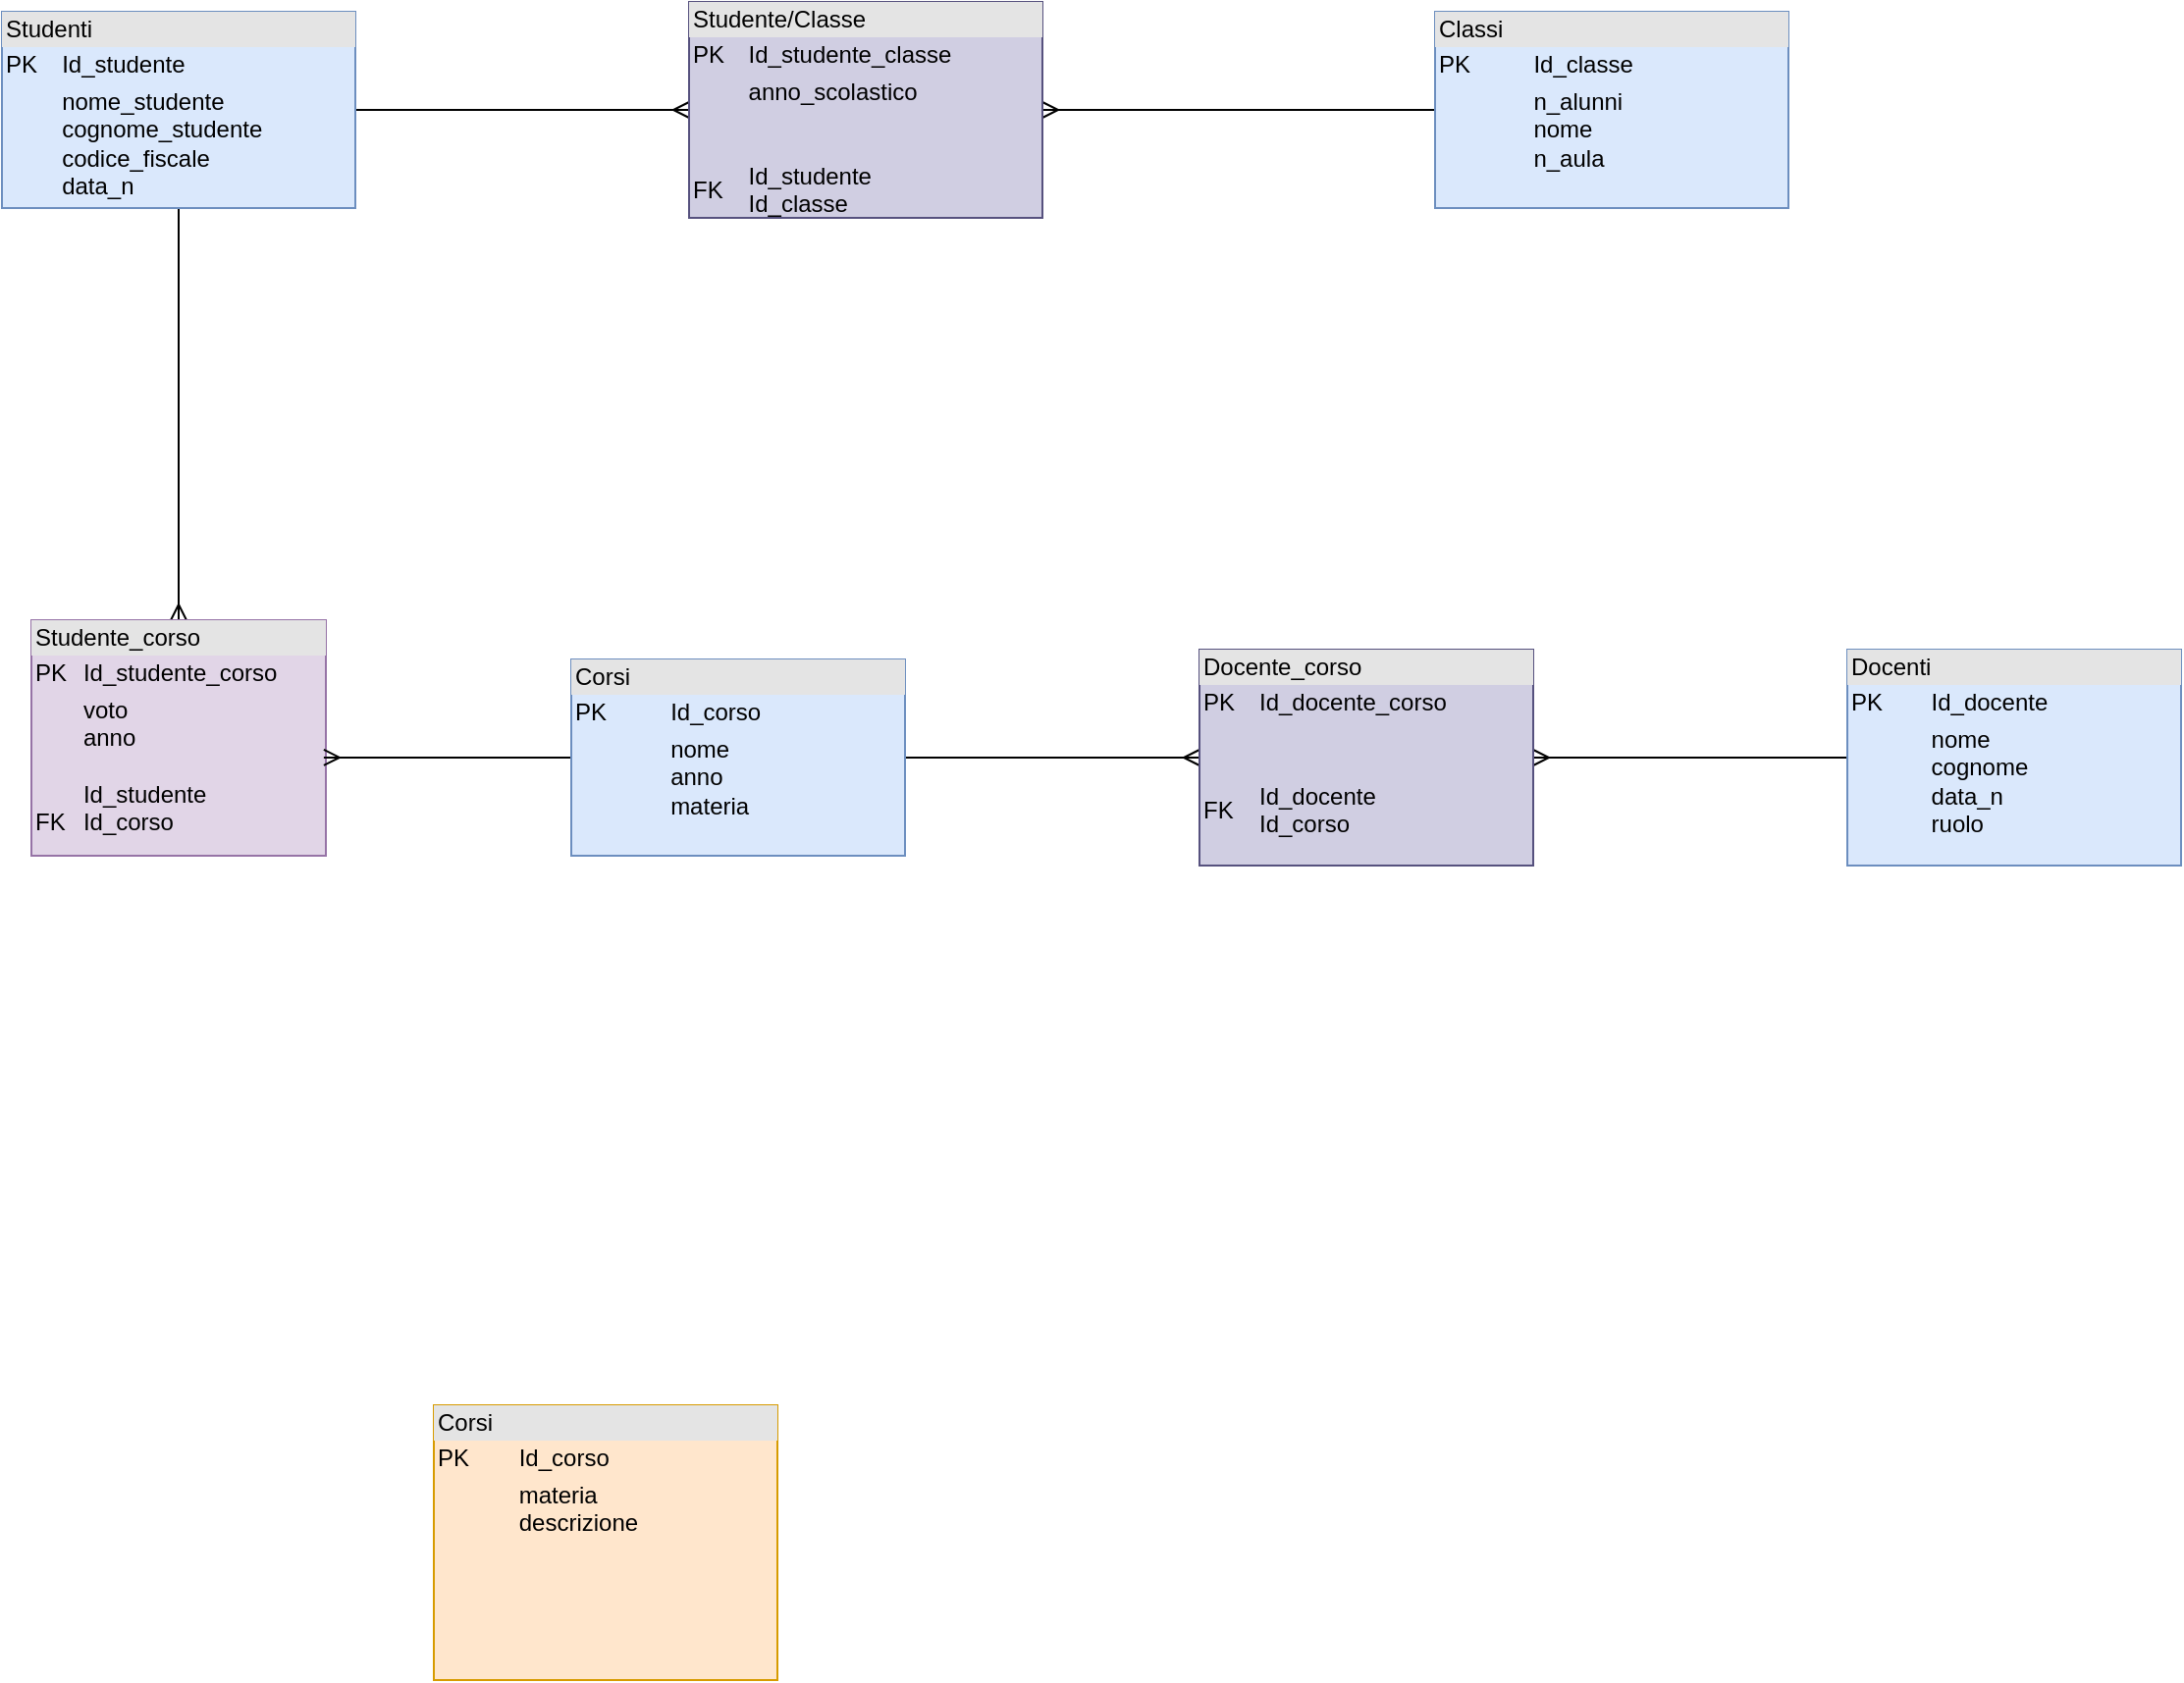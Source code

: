 <mxfile version="13.10.3" type="github">
  <diagram name="Page-1" id="e7e014a7-5840-1c2e-5031-d8a46d1fe8dd">
    <mxGraphModel dx="946" dy="614" grid="1" gridSize="10" guides="1" tooltips="1" connect="1" arrows="1" fold="1" page="1" pageScale="1" pageWidth="827" pageHeight="583" background="#ffffff" math="0" shadow="0">
      <root>
        <mxCell id="0" />
        <mxCell id="1" parent="0" />
        <mxCell id="XGreSY-CKSAOB5oWFE5o-63" style="edgeStyle=orthogonalEdgeStyle;rounded=0;orthogonalLoop=1;jettySize=auto;html=1;entryX=0;entryY=0.5;entryDx=0;entryDy=0;endArrow=ERmany;endFill=0;" edge="1" parent="1" source="XGreSY-CKSAOB5oWFE5o-41" target="XGreSY-CKSAOB5oWFE5o-62">
          <mxGeometry relative="1" as="geometry" />
        </mxCell>
        <mxCell id="XGreSY-CKSAOB5oWFE5o-67" style="edgeStyle=orthogonalEdgeStyle;rounded=0;orthogonalLoop=1;jettySize=auto;html=1;entryX=0.5;entryY=0;entryDx=0;entryDy=0;startArrow=none;startFill=0;endArrow=ERmany;endFill=0;" edge="1" parent="1" source="XGreSY-CKSAOB5oWFE5o-41" target="XGreSY-CKSAOB5oWFE5o-65">
          <mxGeometry relative="1" as="geometry" />
        </mxCell>
        <mxCell id="XGreSY-CKSAOB5oWFE5o-41" value="&lt;div style=&quot;box-sizing: border-box ; width: 100% ; background: #e4e4e4 ; padding: 2px&quot;&gt;Studenti&lt;/div&gt;&lt;table style=&quot;width: 100% ; font-size: 1em&quot; cellpadding=&quot;2&quot; cellspacing=&quot;0&quot;&gt;&lt;tbody&gt;&lt;tr&gt;&lt;td&gt;PK&lt;/td&gt;&lt;td&gt;Id_studente&lt;br&gt;&lt;/td&gt;&lt;/tr&gt;&lt;tr&gt;&lt;td&gt;&lt;br&gt;&lt;br&gt;&lt;/td&gt;&lt;td&gt;nome_studente&amp;nbsp;&lt;br&gt;cognome_studente&lt;br&gt;codice_fiscale&lt;br&gt;data_n&lt;br&gt;&lt;br&gt;&lt;br&gt;&lt;/td&gt;&lt;/tr&gt;&lt;/tbody&gt;&lt;/table&gt;" style="verticalAlign=top;align=left;overflow=fill;html=1;fillColor=#dae8fc;strokeColor=#6c8ebf;" vertex="1" parent="1">
          <mxGeometry x="70" y="90" width="180" height="100" as="geometry" />
        </mxCell>
        <mxCell id="XGreSY-CKSAOB5oWFE5o-64" style="edgeStyle=orthogonalEdgeStyle;rounded=0;orthogonalLoop=1;jettySize=auto;html=1;entryX=1;entryY=0.5;entryDx=0;entryDy=0;endArrow=ERmany;endFill=0;startArrow=none;startFill=0;" edge="1" parent="1" source="XGreSY-CKSAOB5oWFE5o-45" target="XGreSY-CKSAOB5oWFE5o-62">
          <mxGeometry relative="1" as="geometry" />
        </mxCell>
        <mxCell id="XGreSY-CKSAOB5oWFE5o-45" value="&lt;div style=&quot;box-sizing: border-box ; width: 100% ; background: #e4e4e4 ; padding: 2px&quot;&gt;Classi&lt;/div&gt;&lt;table style=&quot;width: 100% ; font-size: 1em&quot; cellpadding=&quot;2&quot; cellspacing=&quot;0&quot;&gt;&lt;tbody&gt;&lt;tr&gt;&lt;td&gt;PK&lt;/td&gt;&lt;td&gt;Id_classe&lt;br&gt;&lt;/td&gt;&lt;/tr&gt;&lt;tr&gt;&lt;td&gt;&lt;br&gt;&lt;br&gt;&lt;/td&gt;&lt;td&gt;n_alunni&lt;br&gt;nome&lt;br&gt;n_aula&lt;br&gt;&lt;br&gt;&lt;/td&gt;&lt;/tr&gt;&lt;/tbody&gt;&lt;/table&gt;" style="verticalAlign=top;align=left;overflow=fill;html=1;fillColor=#dae8fc;strokeColor=#6c8ebf;" vertex="1" parent="1">
          <mxGeometry x="800" y="90" width="180" height="100" as="geometry" />
        </mxCell>
        <mxCell id="XGreSY-CKSAOB5oWFE5o-55" value="&lt;div style=&quot;box-sizing: border-box ; width: 100% ; background: #e4e4e4 ; padding: 2px&quot;&gt;Corsi&lt;/div&gt;&lt;table style=&quot;width: 100% ; font-size: 1em&quot; cellpadding=&quot;2&quot; cellspacing=&quot;0&quot;&gt;&lt;tbody&gt;&lt;tr&gt;&lt;td&gt;PK&lt;/td&gt;&lt;td&gt;Id_corso&lt;br&gt;&lt;/td&gt;&lt;/tr&gt;&lt;tr&gt;&lt;td&gt;&lt;/td&gt;&lt;td&gt;materia&lt;br&gt;descrizione&lt;br&gt;&lt;br&gt;&lt;br&gt;&lt;br&gt;&lt;/td&gt;&lt;/tr&gt;&lt;/tbody&gt;&lt;/table&gt;" style="verticalAlign=top;align=left;overflow=fill;html=1;fillColor=#ffe6cc;strokeColor=#d79b00;" vertex="1" parent="1">
          <mxGeometry x="290" y="800" width="175" height="140" as="geometry" />
        </mxCell>
        <mxCell id="XGreSY-CKSAOB5oWFE5o-62" value="&lt;div style=&quot;box-sizing: border-box ; width: 100% ; background: #e4e4e4 ; padding: 2px&quot;&gt;Studente/Classe&lt;/div&gt;&lt;table style=&quot;width: 100% ; font-size: 1em&quot; cellpadding=&quot;2&quot; cellspacing=&quot;0&quot;&gt;&lt;tbody&gt;&lt;tr&gt;&lt;td&gt;PK&lt;/td&gt;&lt;td&gt;Id_studente_classe&lt;br&gt;&lt;/td&gt;&lt;/tr&gt;&lt;tr&gt;&lt;td&gt;FK&lt;br&gt;&lt;br&gt;&lt;/td&gt;&lt;td&gt;anno_scolastico&lt;br&gt;&lt;br&gt;&lt;br&gt;Id_studente&lt;br&gt;Id_classe&lt;br&gt;&lt;br&gt;&lt;br&gt;&lt;br&gt;&lt;br&gt;&lt;/td&gt;&lt;/tr&gt;&lt;/tbody&gt;&lt;/table&gt;" style="verticalAlign=top;align=left;overflow=fill;html=1;fillColor=#d0cee2;strokeColor=#56517e;" vertex="1" parent="1">
          <mxGeometry x="420" y="85" width="180" height="110" as="geometry" />
        </mxCell>
        <mxCell id="XGreSY-CKSAOB5oWFE5o-65" value="&lt;div style=&quot;box-sizing: border-box ; width: 100% ; background: #e4e4e4 ; padding: 2px&quot;&gt;Studente_corso&lt;/div&gt;&lt;table style=&quot;width: 100% ; font-size: 1em&quot; cellpadding=&quot;2&quot; cellspacing=&quot;0&quot;&gt;&lt;tbody&gt;&lt;tr&gt;&lt;td&gt;PK&lt;/td&gt;&lt;td&gt;Id_studente_corso&lt;br&gt;&lt;/td&gt;&lt;/tr&gt;&lt;tr&gt;&lt;td&gt;&lt;br&gt;FK&lt;/td&gt;&lt;td&gt;voto&lt;br&gt;anno&lt;br&gt;&lt;br&gt;Id_studente&lt;br&gt;Id_corso&lt;br&gt;&lt;br&gt;&lt;br&gt;&lt;br&gt;&lt;/td&gt;&lt;/tr&gt;&lt;/tbody&gt;&lt;/table&gt;" style="verticalAlign=top;align=left;overflow=fill;html=1;fillColor=#e1d5e7;strokeColor=#9673a6;" vertex="1" parent="1">
          <mxGeometry x="85" y="400" width="150" height="120" as="geometry" />
        </mxCell>
        <mxCell id="XGreSY-CKSAOB5oWFE5o-69" style="edgeStyle=orthogonalEdgeStyle;rounded=0;orthogonalLoop=1;jettySize=auto;html=1;entryX=0.993;entryY=0.583;entryDx=0;entryDy=0;entryPerimeter=0;startArrow=none;startFill=0;endArrow=ERmany;endFill=0;" edge="1" parent="1" source="XGreSY-CKSAOB5oWFE5o-68" target="XGreSY-CKSAOB5oWFE5o-65">
          <mxGeometry relative="1" as="geometry" />
        </mxCell>
        <mxCell id="XGreSY-CKSAOB5oWFE5o-73" style="edgeStyle=orthogonalEdgeStyle;rounded=0;orthogonalLoop=1;jettySize=auto;html=1;entryX=0;entryY=0.5;entryDx=0;entryDy=0;startArrow=none;startFill=0;endArrow=ERmany;endFill=0;" edge="1" parent="1" source="XGreSY-CKSAOB5oWFE5o-68" target="XGreSY-CKSAOB5oWFE5o-71">
          <mxGeometry relative="1" as="geometry" />
        </mxCell>
        <mxCell id="XGreSY-CKSAOB5oWFE5o-68" value="&lt;div style=&quot;box-sizing: border-box ; width: 100% ; background: #e4e4e4 ; padding: 2px&quot;&gt;Corsi&lt;/div&gt;&lt;table style=&quot;width: 100% ; font-size: 1em&quot; cellpadding=&quot;2&quot; cellspacing=&quot;0&quot;&gt;&lt;tbody&gt;&lt;tr&gt;&lt;td&gt;PK&lt;/td&gt;&lt;td&gt;Id_corso&lt;br&gt;&lt;/td&gt;&lt;/tr&gt;&lt;tr&gt;&lt;td&gt;&lt;/td&gt;&lt;td&gt;nome&lt;br&gt;anno&lt;br&gt;materia&lt;br&gt;&lt;br&gt;&lt;br&gt;&lt;br&gt;&lt;br&gt;&lt;/td&gt;&lt;/tr&gt;&lt;/tbody&gt;&lt;/table&gt;" style="verticalAlign=top;align=left;overflow=fill;html=1;fillColor=#dae8fc;strokeColor=#6c8ebf;" vertex="1" parent="1">
          <mxGeometry x="360" y="420" width="170" height="100" as="geometry" />
        </mxCell>
        <mxCell id="XGreSY-CKSAOB5oWFE5o-74" style="edgeStyle=orthogonalEdgeStyle;rounded=0;orthogonalLoop=1;jettySize=auto;html=1;entryX=1;entryY=0.5;entryDx=0;entryDy=0;startArrow=none;startFill=0;endArrow=ERmany;endFill=0;" edge="1" parent="1" source="XGreSY-CKSAOB5oWFE5o-70" target="XGreSY-CKSAOB5oWFE5o-71">
          <mxGeometry relative="1" as="geometry" />
        </mxCell>
        <mxCell id="XGreSY-CKSAOB5oWFE5o-70" value="&lt;div style=&quot;box-sizing: border-box ; width: 100% ; background: #e4e4e4 ; padding: 2px&quot;&gt;Docenti&lt;/div&gt;&lt;table style=&quot;width: 100% ; font-size: 1em&quot; cellpadding=&quot;2&quot; cellspacing=&quot;0&quot;&gt;&lt;tbody&gt;&lt;tr&gt;&lt;td&gt;PK&lt;/td&gt;&lt;td&gt;Id_docente&lt;br&gt;&lt;/td&gt;&lt;/tr&gt;&lt;tr&gt;&lt;td&gt;&lt;/td&gt;&lt;td&gt;nome&lt;br&gt;cognome&lt;br&gt;data_n&lt;br&gt;ruolo&lt;br&gt;&lt;br&gt;&lt;br&gt;&lt;br&gt;&lt;br&gt;&lt;br&gt;&lt;/td&gt;&lt;/tr&gt;&lt;/tbody&gt;&lt;/table&gt;" style="verticalAlign=top;align=left;overflow=fill;html=1;fillColor=#dae8fc;strokeColor=#6c8ebf;" vertex="1" parent="1">
          <mxGeometry x="1010" y="415" width="170" height="110" as="geometry" />
        </mxCell>
        <mxCell id="XGreSY-CKSAOB5oWFE5o-71" value="&lt;div style=&quot;box-sizing: border-box ; width: 100% ; background: #e4e4e4 ; padding: 2px&quot;&gt;Docente_corso&lt;/div&gt;&lt;table style=&quot;width: 100% ; font-size: 1em&quot; cellpadding=&quot;2&quot; cellspacing=&quot;0&quot;&gt;&lt;tbody&gt;&lt;tr&gt;&lt;td&gt;PK&lt;/td&gt;&lt;td&gt;Id_docente_corso&lt;br&gt;&lt;/td&gt;&lt;/tr&gt;&lt;tr&gt;&lt;td&gt;FK&lt;/td&gt;&lt;td&gt;&lt;br&gt;&lt;br&gt;Id_docente&lt;br&gt;Id_corso&lt;br&gt;&lt;br&gt;&lt;br&gt;&lt;/td&gt;&lt;/tr&gt;&lt;/tbody&gt;&lt;/table&gt;" style="verticalAlign=top;align=left;overflow=fill;html=1;fillColor=#d0cee2;strokeColor=#56517e;" vertex="1" parent="1">
          <mxGeometry x="680" y="415" width="170" height="110" as="geometry" />
        </mxCell>
      </root>
    </mxGraphModel>
  </diagram>
</mxfile>

